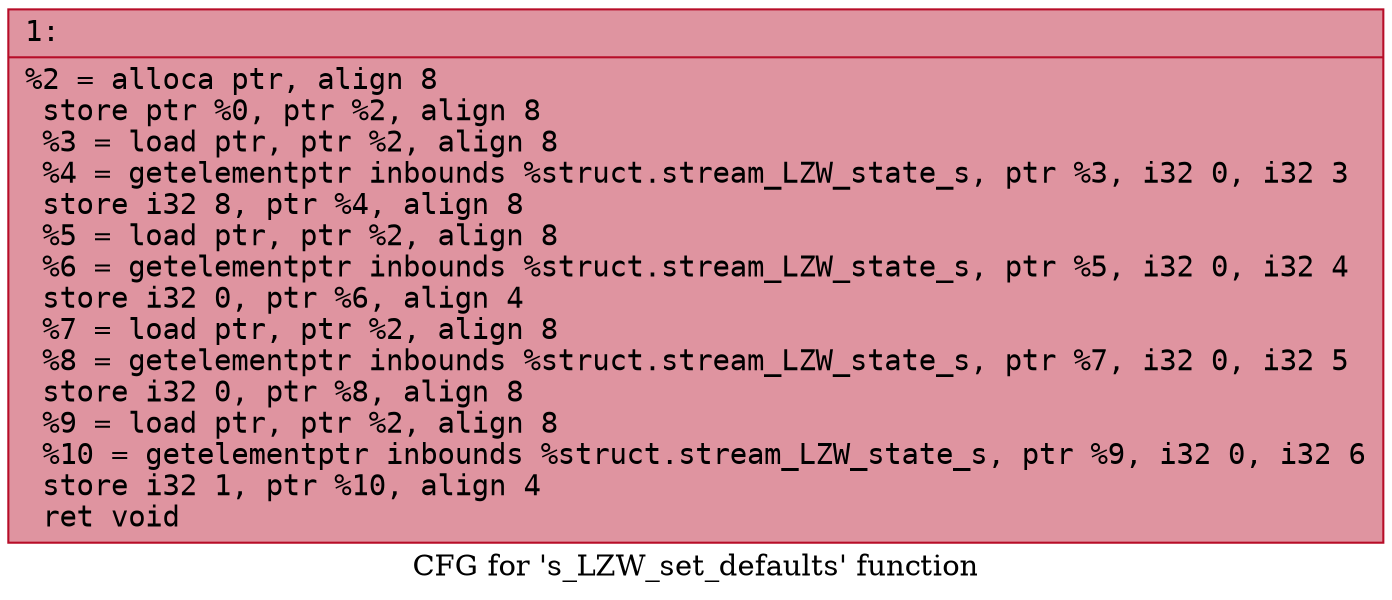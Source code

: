 digraph "CFG for 's_LZW_set_defaults' function" {
	label="CFG for 's_LZW_set_defaults' function";

	Node0x600003ba6120 [shape=record,color="#b70d28ff", style=filled, fillcolor="#b70d2870" fontname="Courier",label="{1:\l|  %2 = alloca ptr, align 8\l  store ptr %0, ptr %2, align 8\l  %3 = load ptr, ptr %2, align 8\l  %4 = getelementptr inbounds %struct.stream_LZW_state_s, ptr %3, i32 0, i32 3\l  store i32 8, ptr %4, align 8\l  %5 = load ptr, ptr %2, align 8\l  %6 = getelementptr inbounds %struct.stream_LZW_state_s, ptr %5, i32 0, i32 4\l  store i32 0, ptr %6, align 4\l  %7 = load ptr, ptr %2, align 8\l  %8 = getelementptr inbounds %struct.stream_LZW_state_s, ptr %7, i32 0, i32 5\l  store i32 0, ptr %8, align 8\l  %9 = load ptr, ptr %2, align 8\l  %10 = getelementptr inbounds %struct.stream_LZW_state_s, ptr %9, i32 0, i32 6\l  store i32 1, ptr %10, align 4\l  ret void\l}"];
}
